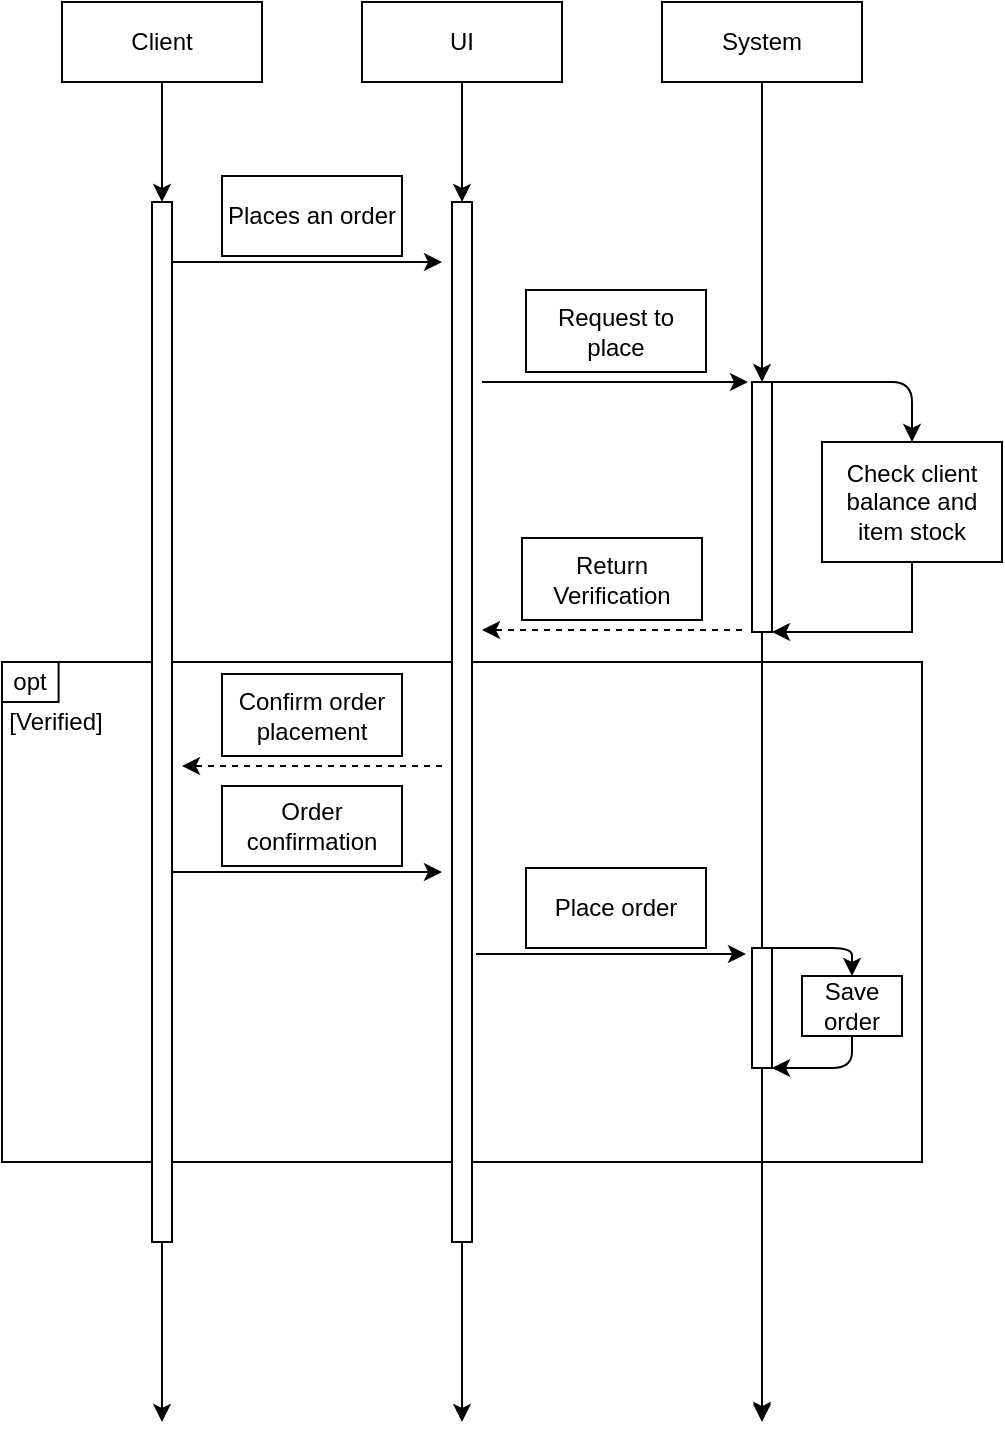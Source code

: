 <mxfile version="12.5.3" type="device"><diagram id="jN9ZzLNDDYYRKlVLCkU8" name="Page-1"><mxGraphModel dx="706" dy="522" grid="1" gridSize="10" guides="1" tooltips="1" connect="1" arrows="1" fold="1" page="1" pageScale="1" pageWidth="850" pageHeight="1100" math="0" shadow="0"><root><mxCell id="0"/><mxCell id="1" parent="0"/><mxCell id="hV3SvycA8Y3fYOB4Zh-P-58" value="" style="rounded=0;whiteSpace=wrap;html=1;" parent="1" vertex="1"><mxGeometry x="120" y="380" width="460" height="250" as="geometry"/></mxCell><mxCell id="hV3SvycA8Y3fYOB4Zh-P-73" value="opt" style="rounded=0;whiteSpace=wrap;html=1;strokeColor=#000000;" parent="1" vertex="1"><mxGeometry x="120" y="380" width="28.308" height="20" as="geometry"/></mxCell><mxCell id="hV3SvycA8Y3fYOB4Zh-P-74" value="[Verified]" style="text;html=1;strokeColor=none;fillColor=none;align=center;verticalAlign=middle;whiteSpace=wrap;rounded=0;" parent="1" vertex="1"><mxGeometry x="133.396" y="400" width="28.308" height="20" as="geometry"/></mxCell><mxCell id="hV3SvycA8Y3fYOB4Zh-P-3" value="&lt;div&gt;Places an order&lt;/div&gt;" style="rounded=0;whiteSpace=wrap;html=1;strokeColor=#000000;" parent="1" vertex="1"><mxGeometry x="230" y="137" width="90" height="40" as="geometry"/></mxCell><mxCell id="hV3SvycA8Y3fYOB4Zh-P-26" style="edgeStyle=orthogonalEdgeStyle;rounded=0;orthogonalLoop=1;jettySize=auto;html=1;exitX=0.5;exitY=1;exitDx=0;exitDy=0;" parent="1" source="hV3SvycA8Y3fYOB4Zh-P-53" edge="1"><mxGeometry relative="1" as="geometry"><mxPoint x="200" y="760" as="targetPoint"/></mxGeometry></mxCell><mxCell id="hV3SvycA8Y3fYOB4Zh-P-27" value="&lt;div&gt;Client&lt;/div&gt;" style="rounded=0;whiteSpace=wrap;html=1;" parent="1" vertex="1"><mxGeometry x="150" y="50" width="100" height="40" as="geometry"/></mxCell><mxCell id="hV3SvycA8Y3fYOB4Zh-P-28" style="edgeStyle=orthogonalEdgeStyle;rounded=0;orthogonalLoop=1;jettySize=auto;html=1;exitX=0.5;exitY=1;exitDx=0;exitDy=0;" parent="1" source="hV3SvycA8Y3fYOB4Zh-P-54" edge="1"><mxGeometry relative="1" as="geometry"><mxPoint x="350" y="760" as="targetPoint"/></mxGeometry></mxCell><mxCell id="hV3SvycA8Y3fYOB4Zh-P-29" value="UI" style="rounded=0;whiteSpace=wrap;html=1;" parent="1" vertex="1"><mxGeometry x="300" y="50" width="100" height="40" as="geometry"/></mxCell><mxCell id="hV3SvycA8Y3fYOB4Zh-P-30" style="edgeStyle=orthogonalEdgeStyle;rounded=0;orthogonalLoop=1;jettySize=auto;html=1;" parent="1" source="hV3SvycA8Y3fYOB4Zh-P-41" edge="1"><mxGeometry relative="1" as="geometry"><mxPoint x="500" y="760" as="targetPoint"/></mxGeometry></mxCell><mxCell id="hV3SvycA8Y3fYOB4Zh-P-31" value="&lt;div&gt;System&lt;/div&gt;" style="rounded=0;whiteSpace=wrap;html=1;" parent="1" vertex="1"><mxGeometry x="450" y="50" width="100" height="40" as="geometry"/></mxCell><mxCell id="hV3SvycA8Y3fYOB4Zh-P-39" style="edgeStyle=orthogonalEdgeStyle;rounded=0;orthogonalLoop=1;jettySize=auto;html=1;exitX=0.5;exitY=1;exitDx=0;exitDy=0;" parent="1" source="hV3SvycA8Y3fYOB4Zh-P-27" target="hV3SvycA8Y3fYOB4Zh-P-53" edge="1"><mxGeometry relative="1" as="geometry"><mxPoint x="200" y="760" as="targetPoint"/><mxPoint x="200" y="90" as="sourcePoint"/></mxGeometry></mxCell><mxCell id="hV3SvycA8Y3fYOB4Zh-P-40" style="edgeStyle=orthogonalEdgeStyle;rounded=0;orthogonalLoop=1;jettySize=auto;html=1;exitX=0.5;exitY=1;exitDx=0;exitDy=0;" parent="1" source="hV3SvycA8Y3fYOB4Zh-P-29" target="hV3SvycA8Y3fYOB4Zh-P-54" edge="1"><mxGeometry relative="1" as="geometry"><mxPoint x="350" y="760" as="targetPoint"/><mxPoint x="350" y="90" as="sourcePoint"/></mxGeometry></mxCell><mxCell id="hV3SvycA8Y3fYOB4Zh-P-41" value="" style="rounded=0;whiteSpace=wrap;html=1;" parent="1" vertex="1"><mxGeometry x="495" y="240" width="10" height="125" as="geometry"/></mxCell><mxCell id="hV3SvycA8Y3fYOB4Zh-P-42" style="edgeStyle=orthogonalEdgeStyle;rounded=0;orthogonalLoop=1;jettySize=auto;html=1;" parent="1" source="hV3SvycA8Y3fYOB4Zh-P-31" target="hV3SvycA8Y3fYOB4Zh-P-41" edge="1"><mxGeometry relative="1" as="geometry"><mxPoint x="500" y="760" as="targetPoint"/><mxPoint x="500" y="90" as="sourcePoint"/></mxGeometry></mxCell><mxCell id="hV3SvycA8Y3fYOB4Zh-P-52" value="&lt;div&gt;&lt;br&gt;&lt;/div&gt;&lt;div&gt;&lt;br&gt;&lt;/div&gt;" style="text;html=1;align=center;verticalAlign=middle;resizable=0;points=[];autosize=1;" parent="1" vertex="1"><mxGeometry x="230" y="615" width="20" height="30" as="geometry"/></mxCell><mxCell id="hV3SvycA8Y3fYOB4Zh-P-53" value="" style="rounded=0;whiteSpace=wrap;html=1;" parent="1" vertex="1"><mxGeometry x="195" y="150" width="10" height="520" as="geometry"/></mxCell><mxCell id="hV3SvycA8Y3fYOB4Zh-P-54" value="" style="rounded=0;whiteSpace=wrap;html=1;" parent="1" vertex="1"><mxGeometry x="345" y="150" width="10" height="520" as="geometry"/></mxCell><mxCell id="hV3SvycA8Y3fYOB4Zh-P-61" value="" style="endArrow=classic;html=1;" parent="1" edge="1"><mxGeometry width="50" height="50" relative="1" as="geometry"><mxPoint x="205" y="180" as="sourcePoint"/><mxPoint x="340" y="180" as="targetPoint"/></mxGeometry></mxCell><mxCell id="hV3SvycA8Y3fYOB4Zh-P-62" value="Request to place" style="rounded=0;whiteSpace=wrap;html=1;strokeColor=#000000;" parent="1" vertex="1"><mxGeometry x="382" y="194" width="90" height="41" as="geometry"/></mxCell><mxCell id="hV3SvycA8Y3fYOB4Zh-P-63" value="" style="endArrow=classic;html=1;" parent="1" edge="1"><mxGeometry width="50" height="50" relative="1" as="geometry"><mxPoint x="360" y="240" as="sourcePoint"/><mxPoint x="493" y="240" as="targetPoint"/></mxGeometry></mxCell><mxCell id="0bvk2rSndgldJ7NTQyqk-1" style="edgeStyle=orthogonalEdgeStyle;rounded=0;orthogonalLoop=1;jettySize=auto;html=1;exitX=0.5;exitY=1;exitDx=0;exitDy=0;entryX=1;entryY=1;entryDx=0;entryDy=0;" edge="1" parent="1" source="hV3SvycA8Y3fYOB4Zh-P-65" target="hV3SvycA8Y3fYOB4Zh-P-41"><mxGeometry relative="1" as="geometry"><Array as="points"><mxPoint x="575" y="365"/></Array></mxGeometry></mxCell><mxCell id="hV3SvycA8Y3fYOB4Zh-P-65" value="Check client balance and item stock" style="rounded=0;whiteSpace=wrap;html=1;strokeColor=#000000;" parent="1" vertex="1"><mxGeometry x="530" y="270" width="90" height="60" as="geometry"/></mxCell><mxCell id="hV3SvycA8Y3fYOB4Zh-P-66" value="" style="endArrow=classic;html=1;entryX=0.5;entryY=0;entryDx=0;entryDy=0;exitX=1;exitY=0;exitDx=0;exitDy=0;" parent="1" edge="1" target="hV3SvycA8Y3fYOB4Zh-P-65" source="hV3SvycA8Y3fYOB4Zh-P-41"><mxGeometry width="50" height="50" relative="1" as="geometry"><mxPoint x="505" y="353" as="sourcePoint"/><mxPoint x="640" y="353" as="targetPoint"/><Array as="points"><mxPoint x="575" y="240"/></Array></mxGeometry></mxCell><mxCell id="hV3SvycA8Y3fYOB4Zh-P-67" style="edgeStyle=orthogonalEdgeStyle;rounded=0;orthogonalLoop=1;jettySize=auto;html=1;" parent="1" source="hV3SvycA8Y3fYOB4Zh-P-68" edge="1"><mxGeometry relative="1" as="geometry"><mxPoint x="500" y="759" as="targetPoint"/></mxGeometry></mxCell><mxCell id="hV3SvycA8Y3fYOB4Zh-P-71" value="Return Verification" style="rounded=0;whiteSpace=wrap;html=1;strokeColor=#000000;" parent="1" vertex="1"><mxGeometry x="380" y="318" width="90" height="41" as="geometry"/></mxCell><mxCell id="hV3SvycA8Y3fYOB4Zh-P-72" value="" style="endArrow=classic;html=1;dashed=1;" parent="1" edge="1"><mxGeometry width="50" height="50" relative="1" as="geometry"><mxPoint x="490" y="364" as="sourcePoint"/><mxPoint x="360" y="364" as="targetPoint"/></mxGeometry></mxCell><mxCell id="hV3SvycA8Y3fYOB4Zh-P-76" value="Confirm order placement" style="rounded=0;whiteSpace=wrap;html=1;strokeColor=#000000;" parent="1" vertex="1"><mxGeometry x="230" y="386" width="90" height="41" as="geometry"/></mxCell><mxCell id="hV3SvycA8Y3fYOB4Zh-P-77" value="" style="endArrow=classic;html=1;dashed=1;" parent="1" edge="1"><mxGeometry width="50" height="50" relative="1" as="geometry"><mxPoint x="340" y="432" as="sourcePoint"/><mxPoint x="210" y="432" as="targetPoint"/></mxGeometry></mxCell><mxCell id="hV3SvycA8Y3fYOB4Zh-P-78" value="Order confirmation" style="rounded=0;whiteSpace=wrap;html=1;strokeColor=#000000;" parent="1" vertex="1"><mxGeometry x="230" y="442" width="90" height="40" as="geometry"/></mxCell><mxCell id="hV3SvycA8Y3fYOB4Zh-P-79" value="" style="endArrow=classic;html=1;" parent="1" edge="1"><mxGeometry width="50" height="50" relative="1" as="geometry"><mxPoint x="205" y="485" as="sourcePoint"/><mxPoint x="340" y="485" as="targetPoint"/></mxGeometry></mxCell><mxCell id="hV3SvycA8Y3fYOB4Zh-P-69" value="Place order" style="rounded=0;whiteSpace=wrap;html=1;strokeColor=#000000;" parent="1" vertex="1"><mxGeometry x="382" y="483" width="90" height="40" as="geometry"/></mxCell><mxCell id="hV3SvycA8Y3fYOB4Zh-P-70" value="" style="endArrow=classic;html=1;" parent="1" edge="1"><mxGeometry width="50" height="50" relative="1" as="geometry"><mxPoint x="357" y="526" as="sourcePoint"/><mxPoint x="492" y="526" as="targetPoint"/></mxGeometry></mxCell><mxCell id="0bvk2rSndgldJ7NTQyqk-2" value="" style="group" vertex="1" connectable="0" parent="1"><mxGeometry x="495" y="523" width="75" height="60" as="geometry"/></mxCell><mxCell id="hV3SvycA8Y3fYOB4Zh-P-81" value="Save order" style="rounded=0;whiteSpace=wrap;html=1;strokeColor=#000000;" parent="0bvk2rSndgldJ7NTQyqk-2" vertex="1"><mxGeometry x="25" y="14" width="50" height="30" as="geometry"/></mxCell><mxCell id="hV3SvycA8Y3fYOB4Zh-P-68" value="" style="rounded=0;whiteSpace=wrap;html=1;" parent="0bvk2rSndgldJ7NTQyqk-2" vertex="1"><mxGeometry width="10" height="60" as="geometry"/></mxCell><mxCell id="hV3SvycA8Y3fYOB4Zh-P-82" value="" style="endArrow=classic;html=1;entryX=0.5;entryY=0;entryDx=0;entryDy=0;exitX=1;exitY=0;exitDx=0;exitDy=0;" parent="0bvk2rSndgldJ7NTQyqk-2" source="hV3SvycA8Y3fYOB4Zh-P-68" target="hV3SvycA8Y3fYOB4Zh-P-81" edge="1"><mxGeometry width="50" height="50" relative="1" as="geometry"><mxPoint x="23" y="-12" as="sourcePoint"/><mxPoint x="46" y="-22" as="targetPoint"/><Array as="points"><mxPoint x="50"/></Array></mxGeometry></mxCell><mxCell id="hV3SvycA8Y3fYOB4Zh-P-83" value="" style="endArrow=classic;html=1;entryX=1;entryY=1;entryDx=0;entryDy=0;exitX=0.5;exitY=1;exitDx=0;exitDy=0;" parent="0bvk2rSndgldJ7NTQyqk-2" source="hV3SvycA8Y3fYOB4Zh-P-81" target="hV3SvycA8Y3fYOB4Zh-P-68" edge="1"><mxGeometry width="50" height="50" relative="1" as="geometry"><mxPoint x="55" y="44" as="sourcePoint"/><mxPoint x="105" y="-6" as="targetPoint"/><Array as="points"><mxPoint x="50" y="60"/></Array></mxGeometry></mxCell></root></mxGraphModel></diagram></mxfile>